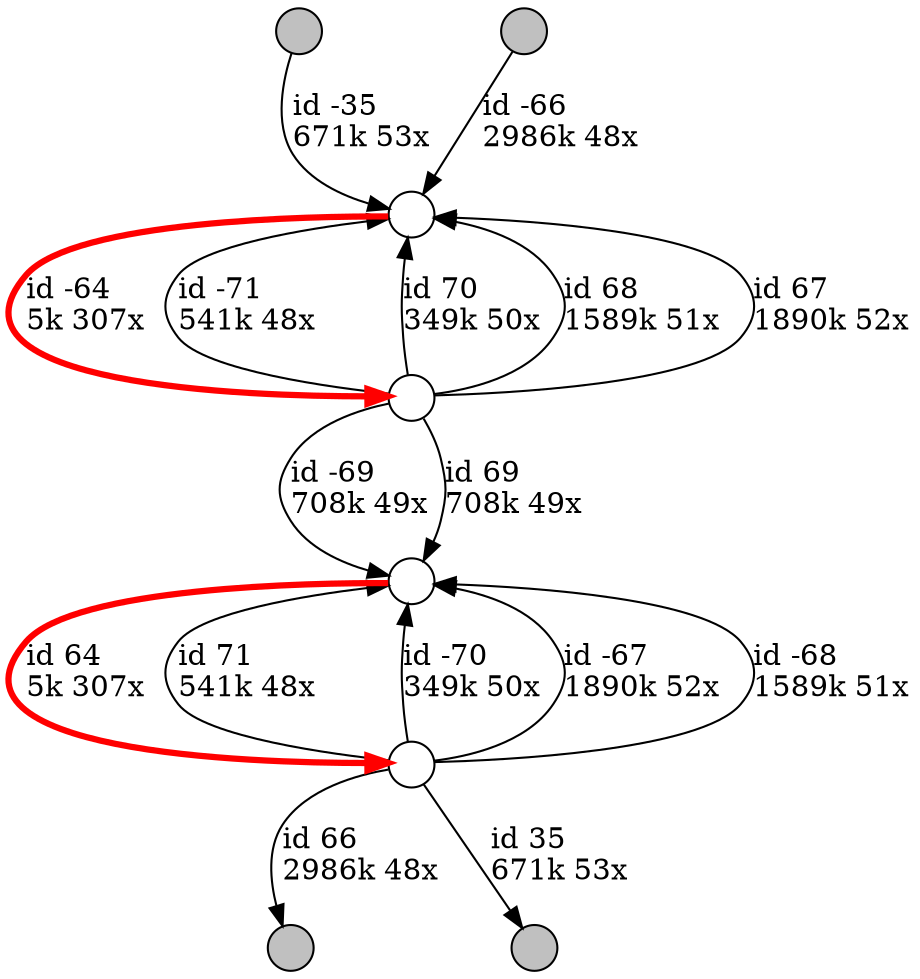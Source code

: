 digraph {
nodesep = 0.5;
node [shape = circle, label = "", height = 0.3];
"0" [style = "filled", fillcolor = "grey"];
"1" [style = "filled", fillcolor = "grey"];
"2" [style = "filled", fillcolor = "grey"];
"3" [style = "filled", fillcolor = "grey"];
"5" -> "4" [label = "id -71\l541k 48x", color = "black"] ;
"7" -> "6" [label = "id 71\l541k 48x", color = "black"] ;
"7" -> "6" [label = "id -70\l349k 50x", color = "black"] ;
"5" -> "4" [label = "id 70\l349k 50x", color = "black"] ;
"5" -> "6" [label = "id -69\l708k 49x", color = "black"] ;
"5" -> "6" [label = "id 69\l708k 49x", color = "black"] ;
"5" -> "4" [label = "id 68\l1589k 51x", color = "black"] ;
"7" -> "6" [label = "id -67\l1890k 52x", color = "black"] ;
"2" -> "4" [label = "id -66\l2986k 48x", color = "black"] ;
"7" -> "1" [label = "id 66\l2986k 48x", color = "black"] ;
"7" -> "6" [label = "id -68\l1589k 51x", color = "black"] ;
"6" -> "7" [label = "id 64\l5k 307x", color = "red" , penwidth = 3] ;
"0" -> "4" [label = "id -35\l671k 53x", color = "black"] ;
"5" -> "4" [label = "id 67\l1890k 52x", color = "black"] ;
"4" -> "5" [label = "id -64\l5k 307x", color = "red" , penwidth = 3] ;
"7" -> "3" [label = "id 35\l671k 53x", color = "black"] ;
}
